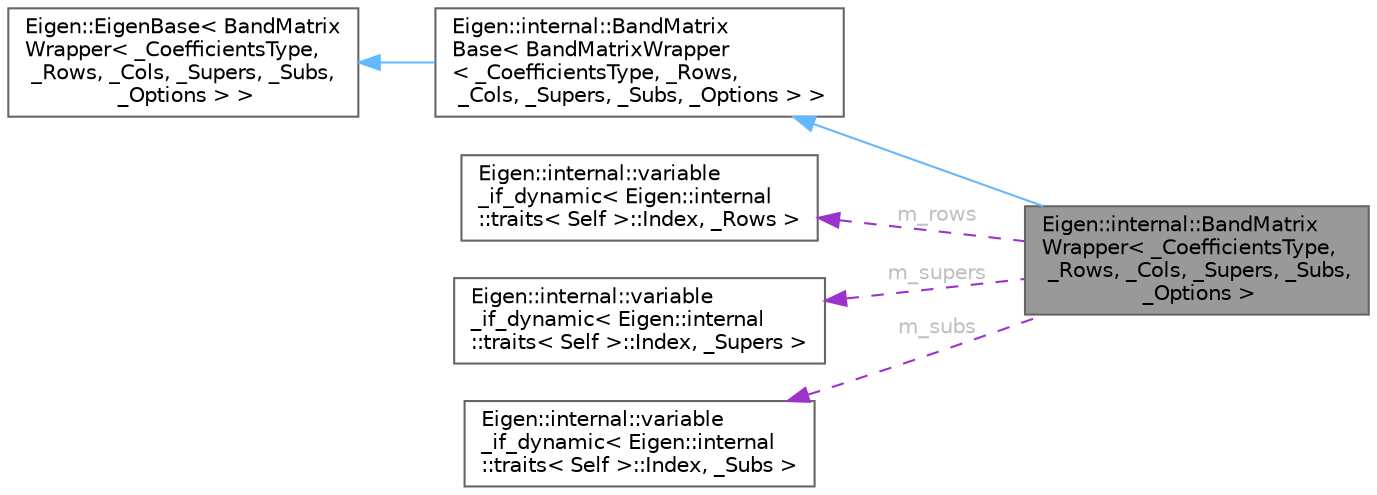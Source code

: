 digraph "Eigen::internal::BandMatrixWrapper&lt; _CoefficientsType, _Rows, _Cols, _Supers, _Subs, _Options &gt;"
{
 // LATEX_PDF_SIZE
  bgcolor="transparent";
  edge [fontname=Helvetica,fontsize=10,labelfontname=Helvetica,labelfontsize=10];
  node [fontname=Helvetica,fontsize=10,shape=box,height=0.2,width=0.4];
  rankdir="LR";
  Node1 [id="Node000001",label="Eigen::internal::BandMatrix\lWrapper\< _CoefficientsType,\l _Rows, _Cols, _Supers, _Subs,\l _Options \>",height=0.2,width=0.4,color="gray40", fillcolor="grey60", style="filled", fontcolor="black",tooltip=" "];
  Node2 -> Node1 [id="edge1_Node000001_Node000002",dir="back",color="steelblue1",style="solid",tooltip=" "];
  Node2 [id="Node000002",label="Eigen::internal::BandMatrix\lBase\< BandMatrixWrapper\l\< _CoefficientsType, _Rows,\l _Cols, _Supers, _Subs, _Options \> \>",height=0.2,width=0.4,color="gray40", fillcolor="white", style="filled",URL="$class_eigen_1_1internal_1_1_band_matrix_base.html",tooltip=" "];
  Node3 -> Node2 [id="edge2_Node000002_Node000003",dir="back",color="steelblue1",style="solid",tooltip=" "];
  Node3 [id="Node000003",label="Eigen::EigenBase\< BandMatrix\lWrapper\< _CoefficientsType,\l _Rows, _Cols, _Supers, _Subs,\l _Options \> \>",height=0.2,width=0.4,color="gray40", fillcolor="white", style="filled",URL="$struct_eigen_1_1_eigen_base.html",tooltip=" "];
  Node4 -> Node1 [id="edge3_Node000001_Node000004",dir="back",color="darkorchid3",style="dashed",tooltip=" ",label=" m_rows",fontcolor="grey" ];
  Node4 [id="Node000004",label="Eigen::internal::variable\l_if_dynamic\< Eigen::internal\l::traits\< Self \>::Index, _Rows \>",height=0.2,width=0.4,color="gray40", fillcolor="white", style="filled",URL="$class_eigen_1_1internal_1_1variable__if__dynamic.html",tooltip=" "];
  Node5 -> Node1 [id="edge4_Node000001_Node000005",dir="back",color="darkorchid3",style="dashed",tooltip=" ",label=" m_supers",fontcolor="grey" ];
  Node5 [id="Node000005",label="Eigen::internal::variable\l_if_dynamic\< Eigen::internal\l::traits\< Self \>::Index, _Supers \>",height=0.2,width=0.4,color="gray40", fillcolor="white", style="filled",URL="$class_eigen_1_1internal_1_1variable__if__dynamic.html",tooltip=" "];
  Node6 -> Node1 [id="edge5_Node000001_Node000006",dir="back",color="darkorchid3",style="dashed",tooltip=" ",label=" m_subs",fontcolor="grey" ];
  Node6 [id="Node000006",label="Eigen::internal::variable\l_if_dynamic\< Eigen::internal\l::traits\< Self \>::Index, _Subs \>",height=0.2,width=0.4,color="gray40", fillcolor="white", style="filled",URL="$class_eigen_1_1internal_1_1variable__if__dynamic.html",tooltip=" "];
}
